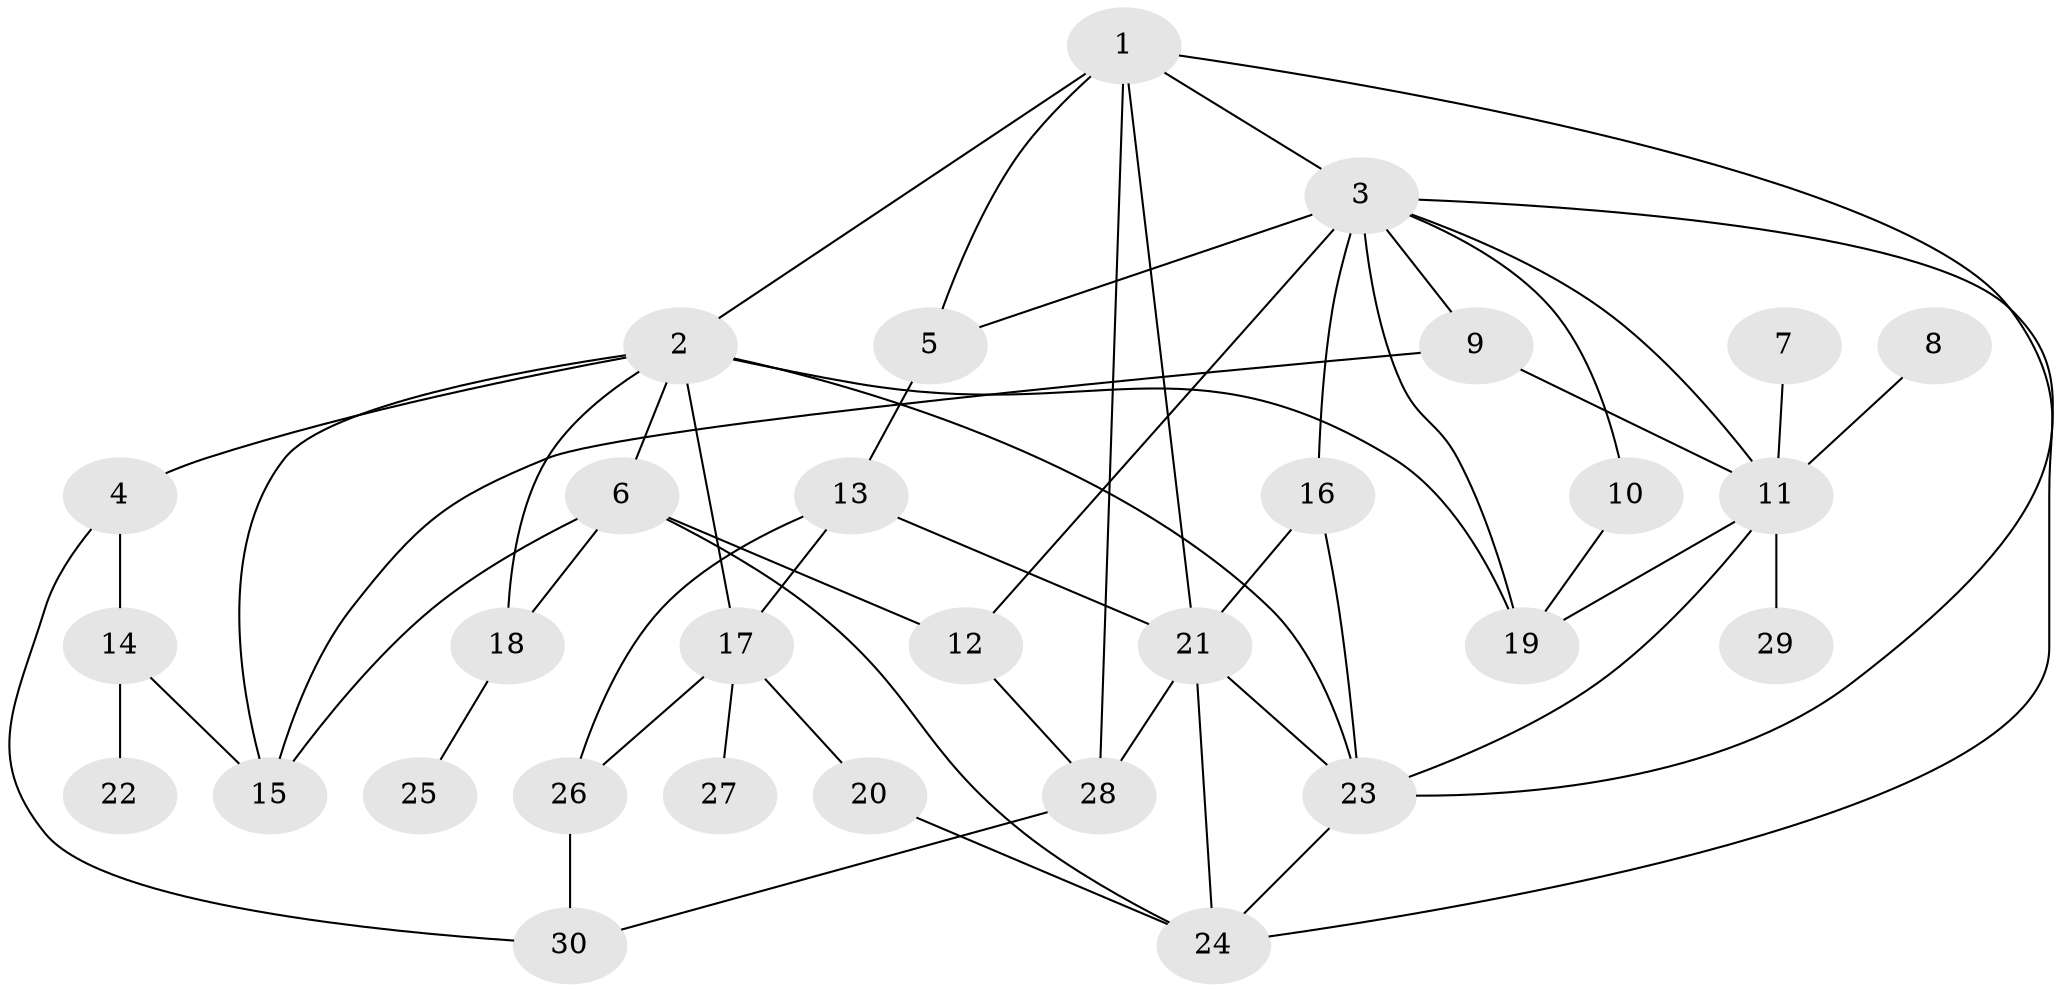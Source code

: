 // original degree distribution, {6: 0.03389830508474576, 5: 0.0847457627118644, 3: 0.288135593220339, 4: 0.13559322033898305, 2: 0.23728813559322035, 8: 0.01694915254237288, 1: 0.2033898305084746}
// Generated by graph-tools (version 1.1) at 2025/48/03/06/25 01:48:57]
// undirected, 30 vertices, 55 edges
graph export_dot {
graph [start="1"]
  node [color=gray90,style=filled];
  1;
  2;
  3;
  4;
  5;
  6;
  7;
  8;
  9;
  10;
  11;
  12;
  13;
  14;
  15;
  16;
  17;
  18;
  19;
  20;
  21;
  22;
  23;
  24;
  25;
  26;
  27;
  28;
  29;
  30;
  1 -- 2 [weight=1.0];
  1 -- 3 [weight=1.0];
  1 -- 5 [weight=1.0];
  1 -- 21 [weight=1.0];
  1 -- 23 [weight=1.0];
  1 -- 28 [weight=1.0];
  2 -- 4 [weight=1.0];
  2 -- 6 [weight=1.0];
  2 -- 15 [weight=1.0];
  2 -- 17 [weight=1.0];
  2 -- 18 [weight=1.0];
  2 -- 19 [weight=1.0];
  2 -- 23 [weight=1.0];
  3 -- 5 [weight=1.0];
  3 -- 9 [weight=1.0];
  3 -- 10 [weight=1.0];
  3 -- 11 [weight=1.0];
  3 -- 12 [weight=1.0];
  3 -- 16 [weight=1.0];
  3 -- 19 [weight=1.0];
  3 -- 24 [weight=1.0];
  4 -- 14 [weight=1.0];
  4 -- 30 [weight=1.0];
  5 -- 13 [weight=1.0];
  6 -- 12 [weight=1.0];
  6 -- 15 [weight=1.0];
  6 -- 18 [weight=1.0];
  6 -- 24 [weight=1.0];
  7 -- 11 [weight=1.0];
  8 -- 11 [weight=1.0];
  9 -- 11 [weight=1.0];
  9 -- 15 [weight=1.0];
  10 -- 19 [weight=1.0];
  11 -- 19 [weight=1.0];
  11 -- 23 [weight=1.0];
  11 -- 29 [weight=1.0];
  12 -- 28 [weight=1.0];
  13 -- 17 [weight=1.0];
  13 -- 21 [weight=1.0];
  13 -- 26 [weight=1.0];
  14 -- 15 [weight=1.0];
  14 -- 22 [weight=1.0];
  16 -- 21 [weight=1.0];
  16 -- 23 [weight=1.0];
  17 -- 20 [weight=1.0];
  17 -- 26 [weight=1.0];
  17 -- 27 [weight=1.0];
  18 -- 25 [weight=1.0];
  20 -- 24 [weight=1.0];
  21 -- 23 [weight=1.0];
  21 -- 24 [weight=1.0];
  21 -- 28 [weight=1.0];
  23 -- 24 [weight=1.0];
  26 -- 30 [weight=1.0];
  28 -- 30 [weight=1.0];
}
